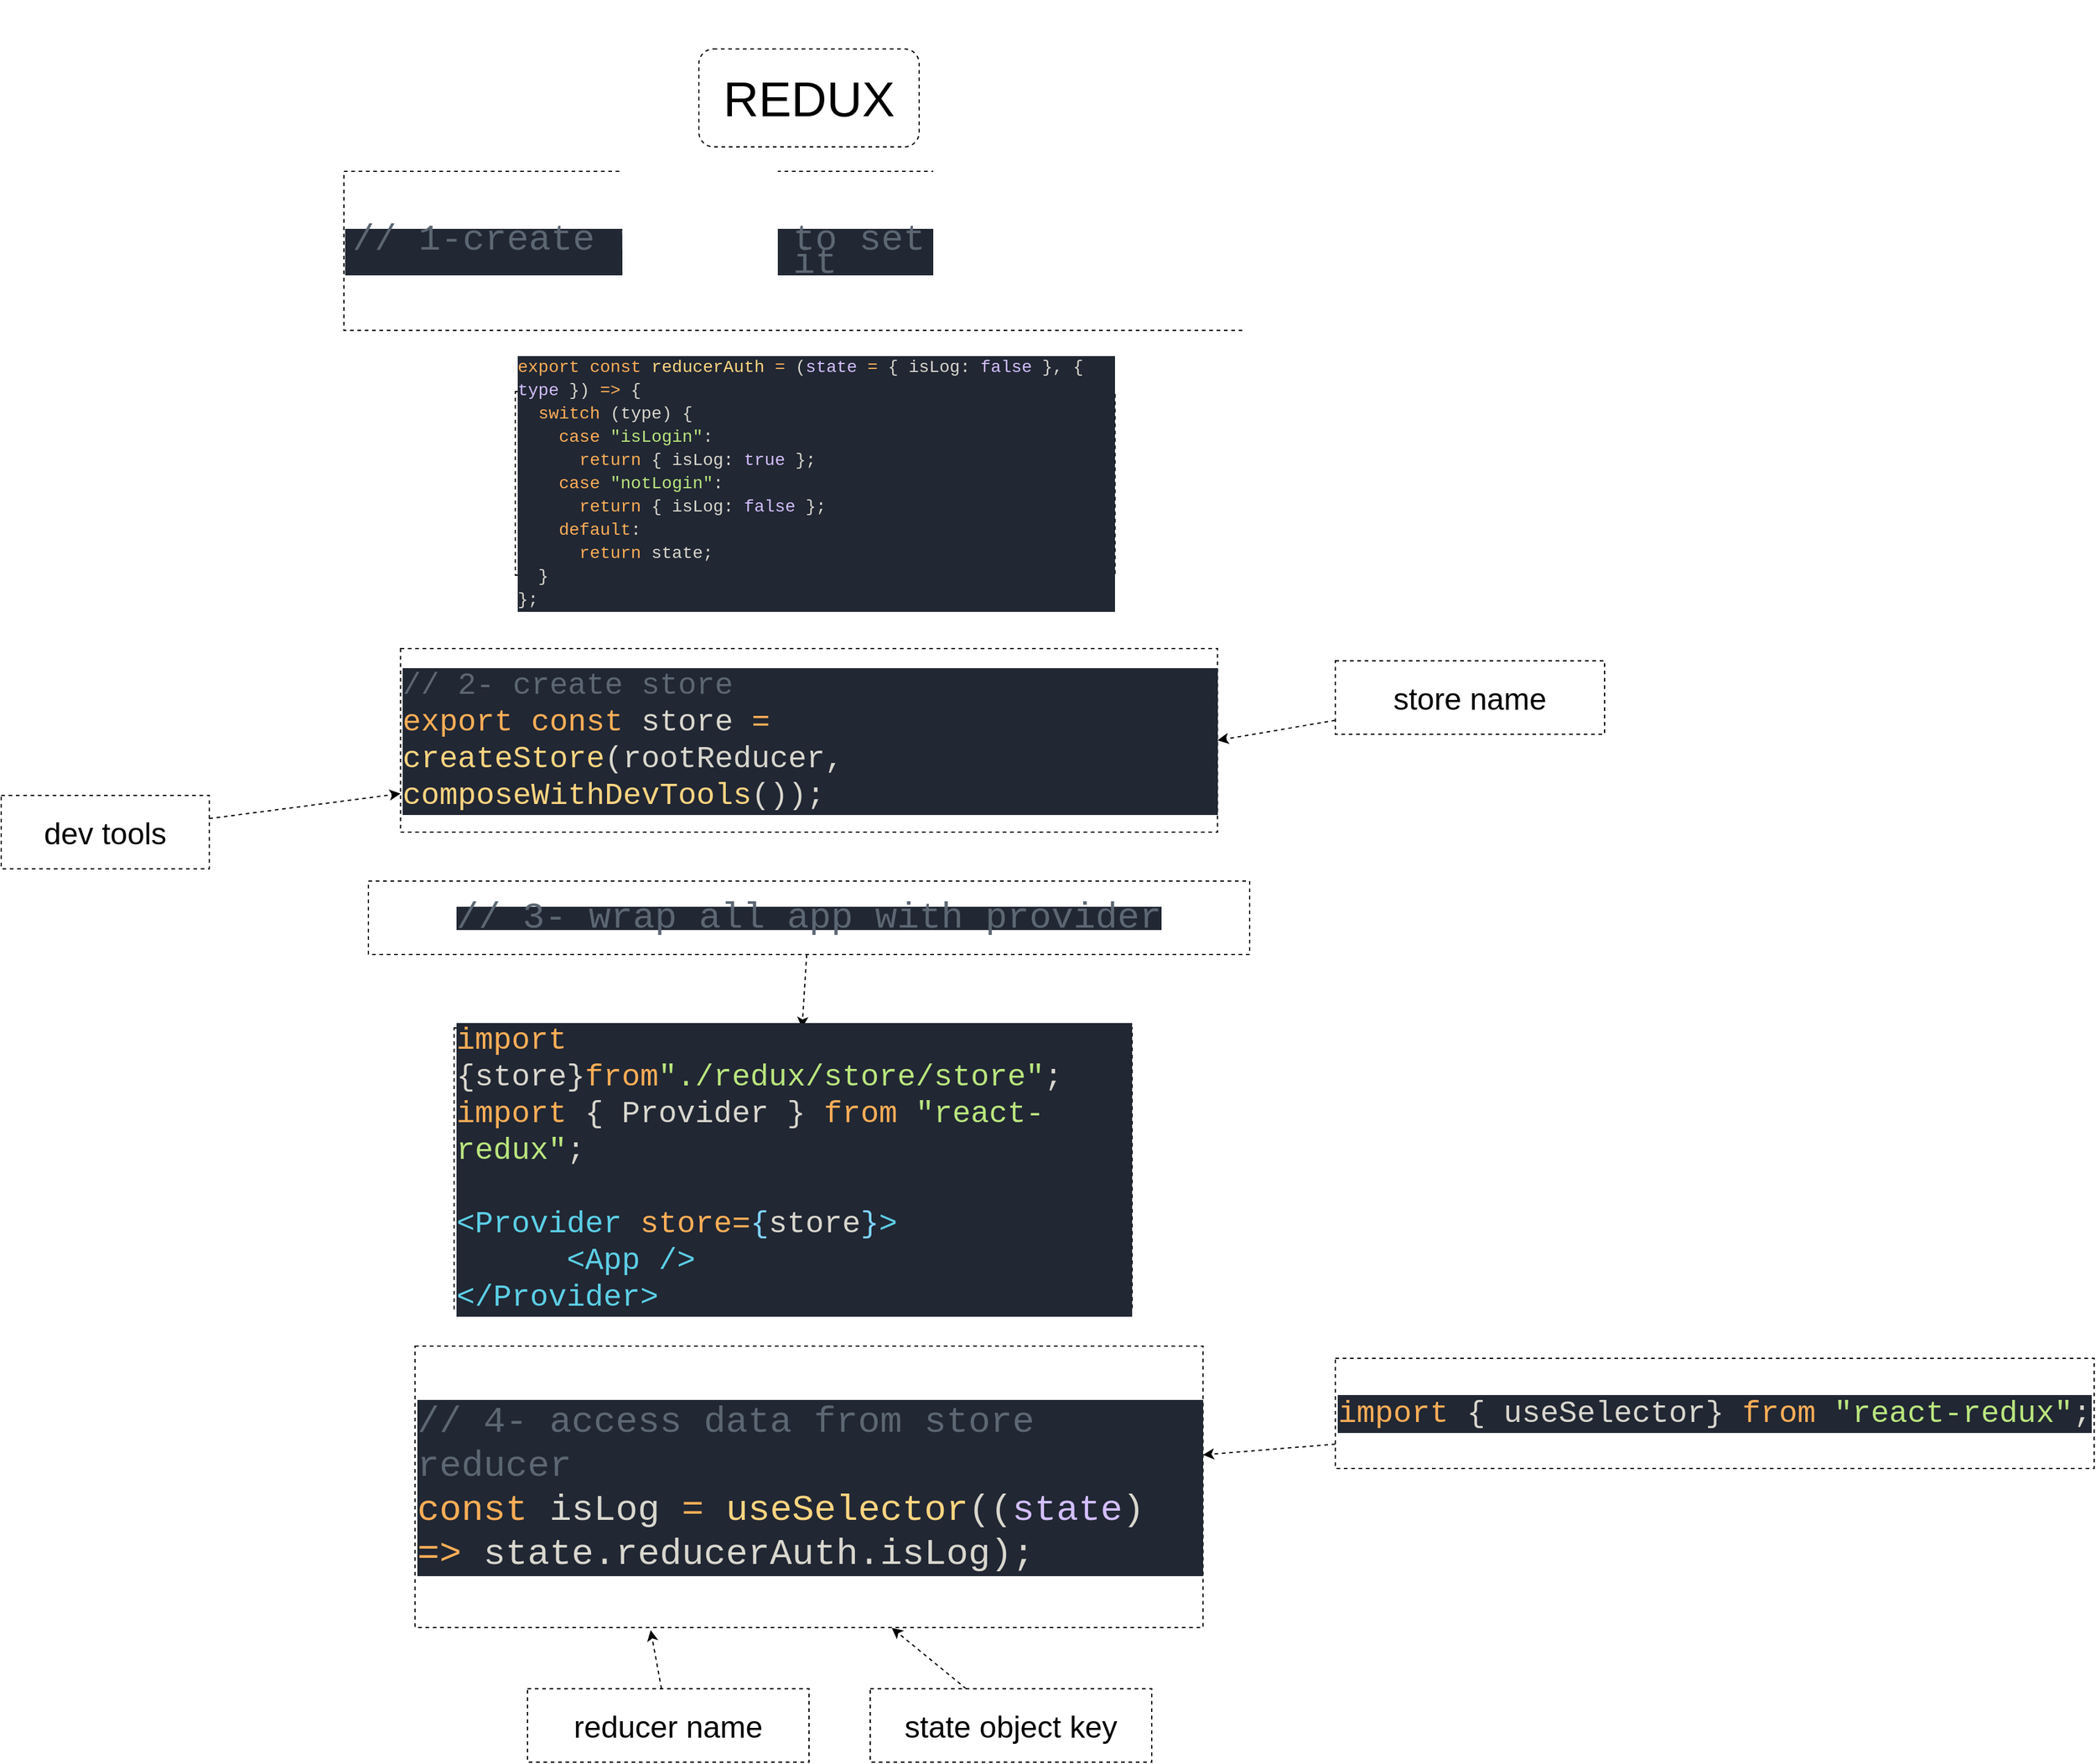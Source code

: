 <mxfile>
    <diagram id="rCvgz4LnLMHxYrOZHlcp" name="Page-1">
        <mxGraphModel dx="2416" dy="924" grid="1" gridSize="10" guides="1" tooltips="1" connect="1" arrows="1" fold="1" page="1" pageScale="1" pageWidth="850" pageHeight="1100" math="0" shadow="0">
            <root>
                <mxCell id="0"/>
                <mxCell id="1" parent="0"/>
                <mxCell id="2" value="&lt;p style=&quot;line-height: 200%; font-size: 40px;&quot;&gt;REDUX&lt;/p&gt;" style="rounded=1;whiteSpace=wrap;html=1;strokeWidth=1;dashed=1;" vertex="1" parent="1">
                    <mxGeometry x="330" y="40" width="180" height="80" as="geometry"/>
                </mxCell>
                <mxCell id="3" value="&lt;br&gt;&lt;div style=&quot;color: rgb(217, 215, 206); background-color: rgb(33, 39, 51); font-family: Consolas, &amp;quot;Courier New&amp;quot;, monospace; font-weight: normal; line-height: 19px; font-size: 30px;&quot;&gt;&lt;div style=&quot;&quot;&gt;&lt;span style=&quot;color: rgb(92, 103, 115);&quot;&gt;&lt;font style=&quot;font-size: 30px;&quot;&gt;// 1-create reducer to set data and change it&lt;/font&gt;&lt;/span&gt;&lt;/div&gt;&lt;div style=&quot;&quot;&gt;&lt;font style=&quot;font-size: 30px;&quot;&gt;&lt;span style=&quot;color: #ffae57;&quot;&gt;&lt;/span&gt;&lt;/font&gt;&lt;/div&gt;&lt;/div&gt;&lt;br style=&quot;font-size: 30px;&quot;&gt;" style="rounded=0;whiteSpace=wrap;html=1;fontSize=40;strokeWidth=1;dashed=1;" vertex="1" parent="1">
                    <mxGeometry x="40" y="140" width="770" height="130" as="geometry"/>
                </mxCell>
                <mxCell id="4" value="&lt;br&gt;&lt;div style=&quot;color: rgb(217, 215, 206); background-color: rgb(33, 39, 51); font-family: Consolas, &amp;quot;Courier New&amp;quot;, monospace; font-weight: normal; font-size: 14px; line-height: 19px;&quot;&gt;&lt;div&gt;&lt;span style=&quot;color: #ffae57;&quot;&gt;export&lt;/span&gt;&lt;span style=&quot;color: #d9d7ce;&quot;&gt; &lt;/span&gt;&lt;span style=&quot;color: #ffae57;&quot;&gt;const&lt;/span&gt;&lt;span style=&quot;color: #d9d7ce;&quot;&gt; &lt;/span&gt;&lt;span style=&quot;color: #ffd580;&quot;&gt;reducerAuth&lt;/span&gt;&lt;span style=&quot;color: #d9d7ce;&quot;&gt; &lt;/span&gt;&lt;span style=&quot;color: #ffae57;&quot;&gt;=&lt;/span&gt;&lt;span style=&quot;color: #d9d7ce;&quot;&gt; (&lt;/span&gt;&lt;span style=&quot;color: #d4bfff;&quot;&gt;state&lt;/span&gt;&lt;span style=&quot;color: #d9d7ce;&quot;&gt; &lt;/span&gt;&lt;span style=&quot;color: #ffae57;&quot;&gt;=&lt;/span&gt;&lt;span style=&quot;color: #d9d7ce;&quot;&gt; { isLog: &lt;/span&gt;&lt;span style=&quot;color: #d4bfff;&quot;&gt;false&lt;/span&gt;&lt;span style=&quot;color: #d9d7ce;&quot;&gt; }, { &lt;/span&gt;&lt;span style=&quot;color: #d4bfff;&quot;&gt;type&lt;/span&gt;&lt;span style=&quot;color: #d9d7ce;&quot;&gt; }) &lt;/span&gt;&lt;span style=&quot;color: #ffae57;&quot;&gt;=&amp;gt;&lt;/span&gt;&lt;span style=&quot;color: #d9d7ce;&quot;&gt; {&lt;/span&gt;&lt;/div&gt;&lt;div&gt;&lt;span style=&quot;color: #d9d7ce;&quot;&gt;&amp;nbsp; &lt;/span&gt;&lt;span style=&quot;color: #ffae57;&quot;&gt;switch&lt;/span&gt;&lt;span style=&quot;color: #d9d7ce;&quot;&gt; (type) {&lt;/span&gt;&lt;/div&gt;&lt;div&gt;&lt;span style=&quot;color: #d9d7ce;&quot;&gt;&amp;nbsp; &amp;nbsp; &lt;/span&gt;&lt;span style=&quot;color: #ffae57;&quot;&gt;case&lt;/span&gt;&lt;span style=&quot;color: #d9d7ce;&quot;&gt; &lt;/span&gt;&lt;span style=&quot;color: #bae67e;&quot;&gt;&quot;isLogin&quot;&lt;/span&gt;&lt;span style=&quot;color: #d9d7ce;&quot;&gt;:&lt;/span&gt;&lt;/div&gt;&lt;div&gt;&lt;span style=&quot;color: #d9d7ce;&quot;&gt;&amp;nbsp; &amp;nbsp; &amp;nbsp; &lt;/span&gt;&lt;span style=&quot;color: #ffae57;&quot;&gt;return&lt;/span&gt;&lt;span style=&quot;color: #d9d7ce;&quot;&gt; { isLog: &lt;/span&gt;&lt;span style=&quot;color: #d4bfff;&quot;&gt;true&lt;/span&gt;&lt;span style=&quot;color: #d9d7ce;&quot;&gt; };&lt;/span&gt;&lt;/div&gt;&lt;div&gt;&lt;span style=&quot;color: #d9d7ce;&quot;&gt;&amp;nbsp; &amp;nbsp; &lt;/span&gt;&lt;span style=&quot;color: #ffae57;&quot;&gt;case&lt;/span&gt;&lt;span style=&quot;color: #d9d7ce;&quot;&gt; &lt;/span&gt;&lt;span style=&quot;color: #bae67e;&quot;&gt;&quot;notLogin&quot;&lt;/span&gt;&lt;span style=&quot;color: #d9d7ce;&quot;&gt;:&lt;/span&gt;&lt;/div&gt;&lt;div&gt;&lt;span style=&quot;color: #d9d7ce;&quot;&gt;&amp;nbsp; &amp;nbsp; &amp;nbsp; &lt;/span&gt;&lt;span style=&quot;color: #ffae57;&quot;&gt;return&lt;/span&gt;&lt;span style=&quot;color: #d9d7ce;&quot;&gt; { isLog: &lt;/span&gt;&lt;span style=&quot;color: #d4bfff;&quot;&gt;false&lt;/span&gt;&lt;span style=&quot;color: #d9d7ce;&quot;&gt; };&lt;/span&gt;&lt;/div&gt;&lt;div&gt;&lt;span style=&quot;color: #d9d7ce;&quot;&gt;&amp;nbsp; &amp;nbsp; &lt;/span&gt;&lt;span style=&quot;color: #ffae57;&quot;&gt;default&lt;/span&gt;&lt;span style=&quot;color: #d9d7ce;&quot;&gt;:&lt;/span&gt;&lt;/div&gt;&lt;div&gt;&lt;span style=&quot;color: #d9d7ce;&quot;&gt;&amp;nbsp; &amp;nbsp; &amp;nbsp; &lt;/span&gt;&lt;span style=&quot;color: #ffae57;&quot;&gt;return&lt;/span&gt;&lt;span style=&quot;color: #d9d7ce;&quot;&gt; state;&lt;/span&gt;&lt;/div&gt;&lt;div&gt;&lt;span style=&quot;color: #d9d7ce;&quot;&gt;&amp;nbsp; }&lt;/span&gt;&lt;/div&gt;&lt;div&gt;&lt;span style=&quot;color: #d9d7ce;&quot;&gt;};&lt;/span&gt;&lt;/div&gt;&lt;/div&gt;&lt;br&gt;" style="rounded=0;whiteSpace=wrap;html=1;fontSize=30;align=left;strokeWidth=1;dashed=1;" vertex="1" parent="1">
                    <mxGeometry x="180" y="320" width="490" height="150" as="geometry"/>
                </mxCell>
                <mxCell id="5" value="&lt;font style=&quot;font-size: 25px;&quot;&gt;&lt;br&gt;&lt;/font&gt;&lt;div style=&quot;color: rgb(217, 215, 206); background-color: rgb(33, 39, 51); font-family: Consolas, &amp;quot;Courier New&amp;quot;, monospace; font-weight: normal; line-height: 120%; font-size: 25px;&quot;&gt;&lt;div style=&quot;line-height: 120%;&quot;&gt;&lt;span style=&quot;color: #5c6773;&quot;&gt;&lt;font style=&quot;font-size: 25px;&quot;&gt;// 2- create store&lt;/font&gt;&lt;/span&gt;&lt;/div&gt;&lt;div style=&quot;line-height: 120%;&quot;&gt;&lt;font style=&quot;font-size: 25px;&quot;&gt;&lt;span style=&quot;color: #ffae57;&quot;&gt;export&lt;/span&gt;&lt;span style=&quot;color: #d9d7ce;&quot;&gt; &lt;/span&gt;&lt;span style=&quot;color: #ffae57;&quot;&gt;const&lt;/span&gt;&lt;span style=&quot;color: #d9d7ce;&quot;&gt; store &lt;/span&gt;&lt;span style=&quot;color: #ffae57;&quot;&gt;=&lt;/span&gt;&lt;span style=&quot;color: #d9d7ce;&quot;&gt; &lt;/span&gt;&lt;span style=&quot;color: #ffd580;&quot;&gt;createStore&lt;/span&gt;&lt;span style=&quot;color: #d9d7ce;&quot;&gt;(rootReducer, &lt;/span&gt;&lt;span style=&quot;color: #ffd580;&quot;&gt;composeWithDevTools&lt;/span&gt;&lt;span style=&quot;color: #d9d7ce;&quot;&gt;());&lt;/span&gt;&lt;/font&gt;&lt;/div&gt;&lt;/div&gt;&lt;font style=&quot;font-size: 25px;&quot;&gt;&lt;br&gt;&lt;/font&gt;" style="rounded=0;whiteSpace=wrap;html=1;fontSize=30;align=left;strokeWidth=1;dashed=1;" vertex="1" parent="1">
                    <mxGeometry x="86.25" y="530" width="667.5" height="150" as="geometry"/>
                </mxCell>
                <mxCell id="7" style="edgeStyle=none;html=1;fontSize=25;strokeWidth=1;dashed=1;" edge="1" parent="1" source="6" target="5">
                    <mxGeometry relative="1" as="geometry"/>
                </mxCell>
                <mxCell id="6" value="dev tools" style="rounded=0;whiteSpace=wrap;html=1;fontSize=25;strokeWidth=1;dashed=1;" vertex="1" parent="1">
                    <mxGeometry x="-240" y="650" width="170" height="60" as="geometry"/>
                </mxCell>
                <mxCell id="9" style="edgeStyle=none;html=1;fontSize=25;entryX=1;entryY=0.5;entryDx=0;entryDy=0;strokeWidth=1;dashed=1;" edge="1" parent="1" source="8" target="5">
                    <mxGeometry relative="1" as="geometry"/>
                </mxCell>
                <mxCell id="8" value="store name" style="rounded=0;whiteSpace=wrap;html=1;fontSize=25;strokeWidth=1;dashed=1;" vertex="1" parent="1">
                    <mxGeometry x="850" y="540" width="220" height="60" as="geometry"/>
                </mxCell>
                <mxCell id="13" value="" style="edgeStyle=none;html=1;dashed=1;strokeWidth=1;fontSize=30;" edge="1" parent="1" source="10" target="12">
                    <mxGeometry relative="1" as="geometry"/>
                </mxCell>
                <mxCell id="10" value="&lt;br&gt;&lt;div style=&quot;color: rgb(217, 215, 206); background-color: rgb(33, 39, 51); font-family: Consolas, &amp;quot;Courier New&amp;quot;, monospace; font-weight: normal; line-height: 19px; font-size: 30px;&quot;&gt;&lt;div style=&quot;&quot;&gt;&lt;span style=&quot;color: rgb(92, 103, 115);&quot;&gt;&lt;font style=&quot;font-size: 30px;&quot;&gt;// 3- wrap all app with provider&lt;/font&gt;&lt;/span&gt;&lt;/div&gt;&lt;div style=&quot;&quot;&gt;&lt;font style=&quot;font-size: 30px;&quot;&gt;&lt;span style=&quot;color: #ffae57;&quot;&gt;&lt;/span&gt;&lt;/font&gt;&lt;/div&gt;&lt;/div&gt;&lt;br style=&quot;font-size: 30px;&quot;&gt;" style="rounded=0;whiteSpace=wrap;html=1;fontSize=25;strokeWidth=1;dashed=1;" vertex="1" parent="1">
                    <mxGeometry x="60" y="720" width="720" height="60" as="geometry"/>
                </mxCell>
                <mxCell id="12" value="&lt;div style=&quot;color: rgb(217, 215, 206); background-color: rgb(33, 39, 51); font-family: Consolas, &amp;quot;Courier New&amp;quot;, monospace; line-height: 120%;&quot;&gt;&lt;div style=&quot;line-height: 120%;&quot;&gt;&lt;div style=&quot;line-height: 120%;&quot;&gt;&lt;div style=&quot;line-height: 120%;&quot;&gt;&lt;span style=&quot;color: #ffae57;&quot;&gt;import&lt;/span&gt; {store}&lt;span style=&quot;color: #ffae57;&quot;&gt;from&lt;/span&gt;&lt;span style=&quot;color: #bae67e;&quot;&gt;&quot;./redux/store/store&quot;&lt;/span&gt;;&lt;/div&gt;&lt;div style=&quot;line-height: 120%;&quot;&gt;&lt;span style=&quot;color: #ffae57;&quot;&gt;import&lt;/span&gt; { Provider } &lt;span style=&quot;color: #ffae57;&quot;&gt;from&lt;/span&gt; &lt;span style=&quot;color: #bae67e;&quot;&gt;&quot;react-redux&quot;&lt;/span&gt;;&lt;/div&gt;&lt;br&gt;&lt;/div&gt;&lt;/div&gt;&lt;div style=&quot;line-height: 120%;&quot;&gt;&lt;span style=&quot;color: #5ccfe6;&quot;&gt;&amp;lt;&lt;/span&gt;&lt;span style=&quot;color: #5ccfe6;&quot;&gt;Provider&lt;/span&gt;&lt;span style=&quot;color: #80d4ff;&quot;&gt; &lt;/span&gt;&lt;span style=&quot;color: #ffae57;&quot;&gt;store=&lt;/span&gt;&lt;span style=&quot;color: #80d4ff;&quot;&gt;{&lt;/span&gt;store&lt;span style=&quot;color: #80d4ff;&quot;&gt;}&lt;/span&gt;&lt;span style=&quot;color: #5ccfe6;&quot;&gt;&amp;gt;&lt;/span&gt;&lt;/div&gt;&lt;div style=&quot;line-height: 120%;&quot;&gt;&lt;span style=&quot;color: #80d4ff;&quot;&gt;&amp;nbsp; &amp;nbsp; &amp;nbsp; &lt;/span&gt;&lt;span style=&quot;color: #5ccfe6;&quot;&gt;&amp;lt;&lt;/span&gt;&lt;span style=&quot;color: #5ccfe6;&quot;&gt;App&lt;/span&gt;&lt;span style=&quot;color: #80d4ff;&quot;&gt; &lt;/span&gt;&lt;span style=&quot;color: #5ccfe6;&quot;&gt;/&amp;gt;&lt;/span&gt;&lt;/div&gt;&lt;div style=&quot;line-height: 120%;&quot;&gt;&lt;span style=&quot;color: #5ccfe6;&quot;&gt;&amp;lt;/&lt;/span&gt;&lt;span style=&quot;color: #5ccfe6;&quot;&gt;Provider&lt;/span&gt;&lt;span style=&quot;color: #5ccfe6;&quot;&gt;&amp;gt;&lt;/span&gt;&lt;/div&gt;&lt;/div&gt;" style="whiteSpace=wrap;html=1;fontSize=25;rounded=0;strokeWidth=1;dashed=1;align=left;" vertex="1" parent="1">
                    <mxGeometry x="130" y="840" width="554" height="230" as="geometry"/>
                </mxCell>
                <mxCell id="14" value="&lt;font style=&quot;font-size: 30px;&quot;&gt;&lt;br&gt;&lt;/font&gt;&lt;div style=&quot;color: rgb(217, 215, 206); background-color: rgb(33, 39, 51); font-family: Consolas, &amp;quot;Courier New&amp;quot;, monospace; font-weight: normal; line-height: 120%; font-size: 30px;&quot;&gt;&lt;div style=&quot;line-height: 120%;&quot;&gt;&lt;font style=&quot;font-size: 30px;&quot;&gt;&lt;span style=&quot;color: #5c6773;&quot;&gt;// 4- access data from store reducer&lt;/span&gt;&lt;/font&gt;&lt;/div&gt;&lt;div style=&quot;line-height: 120%;&quot;&gt;&lt;font style=&quot;font-size: 30px;&quot;&gt;&lt;span style=&quot;color: #ffae57;&quot;&gt;const&lt;/span&gt;&lt;span style=&quot;color: #d9d7ce;&quot;&gt; isLog &lt;/span&gt;&lt;span style=&quot;color: #ffae57;&quot;&gt;=&lt;/span&gt;&lt;span style=&quot;color: #d9d7ce;&quot;&gt; &lt;/span&gt;&lt;span style=&quot;color: #ffd580;&quot;&gt;useSelector&lt;/span&gt;&lt;span style=&quot;color: #d9d7ce;&quot;&gt;((&lt;/span&gt;&lt;span style=&quot;color: #d4bfff;&quot;&gt;state&lt;/span&gt;&lt;span style=&quot;color: #d9d7ce;&quot;&gt;) &lt;/span&gt;&lt;span style=&quot;color: #ffae57;&quot;&gt;=&amp;gt;&lt;/span&gt;&lt;span style=&quot;color: #d9d7ce;&quot;&gt; state.reducerAuth.isLog);&lt;/span&gt;&lt;/font&gt;&lt;/div&gt;&lt;/div&gt;&lt;font style=&quot;font-size: 30px;&quot;&gt;&lt;br&gt;&lt;/font&gt;" style="rounded=0;whiteSpace=wrap;html=1;dashed=1;strokeWidth=1;fontSize=25;align=left;" vertex="1" parent="1">
                    <mxGeometry x="98.13" y="1100" width="643.75" height="230" as="geometry"/>
                </mxCell>
                <mxCell id="16" style="edgeStyle=none;html=1;dashed=1;strokeWidth=1;fontSize=25;" edge="1" parent="1" source="15" target="14">
                    <mxGeometry relative="1" as="geometry"/>
                </mxCell>
                <mxCell id="15" value="&lt;div style=&quot;color: rgb(217, 215, 206); background-color: rgb(33, 39, 51); font-family: Consolas, &amp;quot;Courier New&amp;quot;, monospace; font-size: 25px; line-height: 19px;&quot;&gt;&lt;div style=&quot;text-align: left; line-height: 126%;&quot;&gt;&lt;span style=&quot;color: #ffae57;&quot;&gt;import&lt;/span&gt; { useSelector} &lt;span style=&quot;color: #ffae57;&quot;&gt;from&lt;/span&gt; &lt;span style=&quot;color: #bae67e;&quot;&gt;&quot;react-redux&quot;&lt;/span&gt;;&lt;/div&gt;&lt;div&gt;&lt;span style=&quot;color: #ffae57;&quot;&gt;&lt;/span&gt;&lt;/div&gt;&lt;/div&gt;" style="rounded=0;whiteSpace=wrap;html=1;dashed=1;strokeWidth=1;fontSize=30;" vertex="1" parent="1">
                    <mxGeometry x="850" y="1110" width="620" height="90" as="geometry"/>
                </mxCell>
                <mxCell id="18" style="edgeStyle=none;html=1;dashed=1;strokeWidth=1;fontSize=25;entryX=0.299;entryY=1.009;entryDx=0;entryDy=0;entryPerimeter=0;" edge="1" parent="1" source="17" target="14">
                    <mxGeometry relative="1" as="geometry"/>
                </mxCell>
                <mxCell id="17" value="reducer name" style="rounded=0;whiteSpace=wrap;html=1;dashed=1;strokeWidth=1;fontSize=25;" vertex="1" parent="1">
                    <mxGeometry x="190" y="1380" width="230" height="60" as="geometry"/>
                </mxCell>
                <mxCell id="20" style="edgeStyle=none;html=1;dashed=1;strokeWidth=1;fontSize=25;entryX=0.605;entryY=1.001;entryDx=0;entryDy=0;entryPerimeter=0;" edge="1" parent="1" source="19" target="14">
                    <mxGeometry relative="1" as="geometry">
                        <mxPoint x="460" y="1340" as="targetPoint"/>
                    </mxGeometry>
                </mxCell>
                <mxCell id="19" value="state object key" style="rounded=0;whiteSpace=wrap;html=1;dashed=1;strokeWidth=1;fontSize=25;" vertex="1" parent="1">
                    <mxGeometry x="470" y="1380" width="230" height="60" as="geometry"/>
                </mxCell>
            </root>
        </mxGraphModel>
    </diagram>
</mxfile>